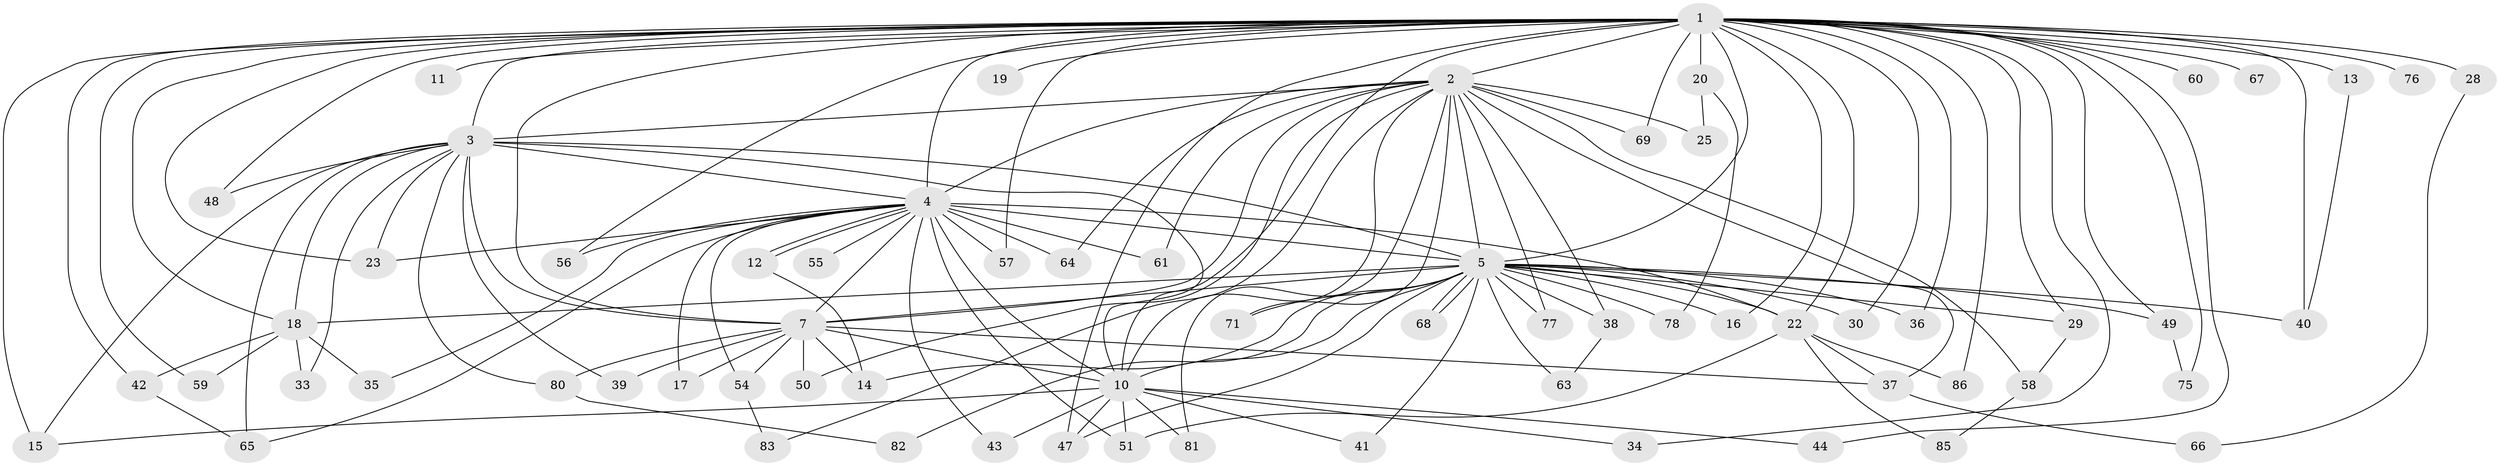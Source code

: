// original degree distribution, {26: 0.011235955056179775, 22: 0.02247191011235955, 16: 0.02247191011235955, 17: 0.011235955056179775, 19: 0.011235955056179775, 18: 0.02247191011235955, 34: 0.011235955056179775, 3: 0.20224719101123595, 4: 0.056179775280898875, 2: 0.5955056179775281, 7: 0.011235955056179775, 5: 0.011235955056179775, 6: 0.011235955056179775}
// Generated by graph-tools (version 1.1) at 2025/41/03/06/25 10:41:40]
// undirected, 66 vertices, 140 edges
graph export_dot {
graph [start="1"]
  node [color=gray90,style=filled];
  1 [super="+9"];
  2 [super="+88"];
  3 [super="+24"];
  4 [super="+8"];
  5 [super="+6"];
  7 [super="+27"];
  10 [super="+73"];
  11 [super="+21"];
  12 [super="+32"];
  13;
  14 [super="+89"];
  15 [super="+87"];
  16 [super="+31"];
  17;
  18 [super="+26"];
  19;
  20 [super="+46"];
  22 [super="+45"];
  23 [super="+70"];
  25;
  28;
  29;
  30;
  33;
  34;
  35;
  36;
  37 [super="+52"];
  38;
  39;
  40 [super="+62"];
  41;
  42;
  43;
  44;
  47 [super="+79"];
  48;
  49 [super="+53"];
  50;
  51 [super="+84"];
  54 [super="+72"];
  55;
  56;
  57;
  58;
  59;
  60;
  61;
  63;
  64;
  65 [super="+74"];
  66;
  67;
  68;
  69;
  71;
  75;
  76;
  77;
  78;
  80;
  81;
  82;
  83;
  85;
  86;
  1 -- 2 [weight=3];
  1 -- 3 [weight=2];
  1 -- 4 [weight=4];
  1 -- 5 [weight=4];
  1 -- 7 [weight=2];
  1 -- 10 [weight=3];
  1 -- 13 [weight=2];
  1 -- 15;
  1 -- 20 [weight=3];
  1 -- 28 [weight=2];
  1 -- 30;
  1 -- 42;
  1 -- 47;
  1 -- 56;
  1 -- 59;
  1 -- 60 [weight=2];
  1 -- 69;
  1 -- 75;
  1 -- 76 [weight=2];
  1 -- 67;
  1 -- 11 [weight=2];
  1 -- 16 [weight=2];
  1 -- 18;
  1 -- 19;
  1 -- 22;
  1 -- 86;
  1 -- 29;
  1 -- 34;
  1 -- 36;
  1 -- 44;
  1 -- 48;
  1 -- 49;
  1 -- 57;
  1 -- 40;
  1 -- 23;
  2 -- 3;
  2 -- 4 [weight=2];
  2 -- 5 [weight=2];
  2 -- 7;
  2 -- 10;
  2 -- 25;
  2 -- 38;
  2 -- 50;
  2 -- 58;
  2 -- 61;
  2 -- 64;
  2 -- 69;
  2 -- 71;
  2 -- 77;
  2 -- 81;
  2 -- 83;
  2 -- 37;
  3 -- 4 [weight=2];
  3 -- 5 [weight=2];
  3 -- 7 [weight=2];
  3 -- 10;
  3 -- 18;
  3 -- 23;
  3 -- 39;
  3 -- 48;
  3 -- 65;
  3 -- 80;
  3 -- 33;
  3 -- 15;
  4 -- 5 [weight=4];
  4 -- 7 [weight=2];
  4 -- 10 [weight=2];
  4 -- 12;
  4 -- 12;
  4 -- 51;
  4 -- 54 [weight=2];
  4 -- 55 [weight=2];
  4 -- 64;
  4 -- 65;
  4 -- 17;
  4 -- 23;
  4 -- 35;
  4 -- 43;
  4 -- 56;
  4 -- 57;
  4 -- 61;
  4 -- 22;
  5 -- 7 [weight=2];
  5 -- 10 [weight=2];
  5 -- 14;
  5 -- 36;
  5 -- 40;
  5 -- 47;
  5 -- 49 [weight=2];
  5 -- 63;
  5 -- 68;
  5 -- 68;
  5 -- 71;
  5 -- 77;
  5 -- 78;
  5 -- 82;
  5 -- 16;
  5 -- 22;
  5 -- 29;
  5 -- 30;
  5 -- 38;
  5 -- 41;
  5 -- 18;
  7 -- 10;
  7 -- 17;
  7 -- 37;
  7 -- 39;
  7 -- 50;
  7 -- 54;
  7 -- 80;
  7 -- 14;
  10 -- 15;
  10 -- 34;
  10 -- 41;
  10 -- 43;
  10 -- 44;
  10 -- 51;
  10 -- 81;
  10 -- 47;
  12 -- 14 [weight=2];
  13 -- 40;
  18 -- 33;
  18 -- 35;
  18 -- 42;
  18 -- 59;
  20 -- 25;
  20 -- 78;
  22 -- 37;
  22 -- 85;
  22 -- 51;
  22 -- 86;
  28 -- 66;
  29 -- 58;
  37 -- 66;
  38 -- 63;
  42 -- 65;
  49 -- 75;
  54 -- 83;
  58 -- 85;
  80 -- 82;
}

